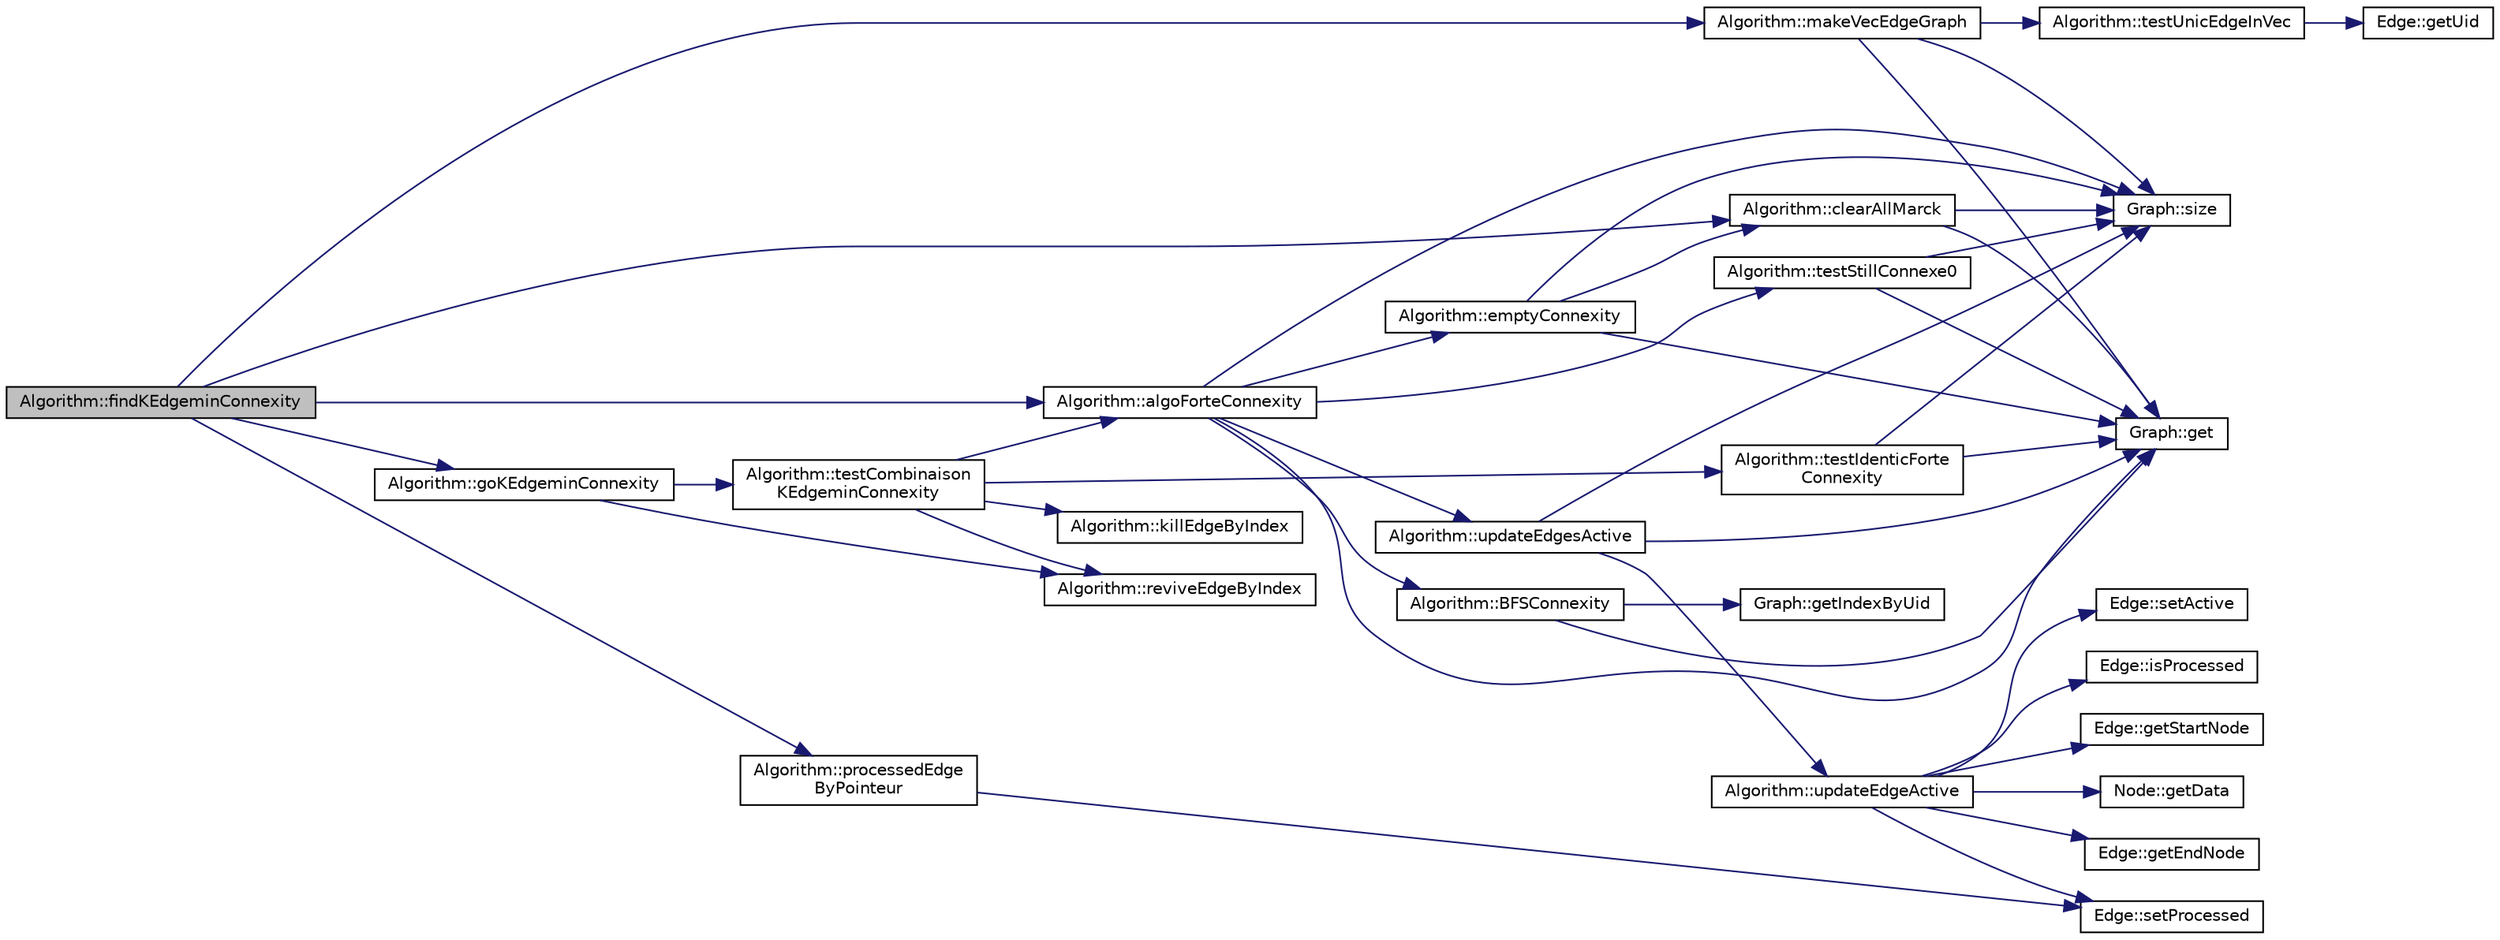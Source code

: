 digraph "Algorithm::findKEdgeminConnexity"
{
  edge [fontname="Helvetica",fontsize="10",labelfontname="Helvetica",labelfontsize="10"];
  node [fontname="Helvetica",fontsize="10",shape=record];
  rankdir="LR";
  Node57 [label="Algorithm::findKEdgeminConnexity",height=0.2,width=0.4,color="black", fillcolor="grey75", style="filled", fontcolor="black"];
  Node57 -> Node58 [color="midnightblue",fontsize="10",style="solid",fontname="Helvetica"];
  Node58 [label="Algorithm::clearAllMarck",height=0.2,width=0.4,color="black", fillcolor="white", style="filled",URL="$struct_algorithm.html#a86fac96d365d99c0a210f060a1daa67c"];
  Node58 -> Node59 [color="midnightblue",fontsize="10",style="solid",fontname="Helvetica"];
  Node59 [label="Graph::size",height=0.2,width=0.4,color="black", fillcolor="white", style="filled",URL="$class_graph.html#a6539d03f6d3f42042196f0f79455bdd8",tooltip="Size() "];
  Node58 -> Node60 [color="midnightblue",fontsize="10",style="solid",fontname="Helvetica"];
  Node60 [label="Graph::get",height=0.2,width=0.4,color="black", fillcolor="white", style="filled",URL="$class_graph.html#a78762961b8cf256a828c80cb7ec26021",tooltip="get "];
  Node57 -> Node61 [color="midnightblue",fontsize="10",style="solid",fontname="Helvetica"];
  Node61 [label="Algorithm::algoForteConnexity",height=0.2,width=0.4,color="black", fillcolor="white", style="filled",URL="$struct_algorithm.html#a7c4b5577dd51f39ebff598c5d01fd9d6"];
  Node61 -> Node59 [color="midnightblue",fontsize="10",style="solid",fontname="Helvetica"];
  Node61 -> Node60 [color="midnightblue",fontsize="10",style="solid",fontname="Helvetica"];
  Node61 -> Node62 [color="midnightblue",fontsize="10",style="solid",fontname="Helvetica"];
  Node62 [label="Algorithm::updateEdgesActive",height=0.2,width=0.4,color="black", fillcolor="white", style="filled",URL="$struct_algorithm.html#a75651c6f1997fa2db893b4b3d4a467d8"];
  Node62 -> Node59 [color="midnightblue",fontsize="10",style="solid",fontname="Helvetica"];
  Node62 -> Node60 [color="midnightblue",fontsize="10",style="solid",fontname="Helvetica"];
  Node62 -> Node63 [color="midnightblue",fontsize="10",style="solid",fontname="Helvetica"];
  Node63 [label="Algorithm::updateEdgeActive",height=0.2,width=0.4,color="black", fillcolor="white", style="filled",URL="$struct_algorithm.html#af2d2eace16e689391c4b11e205251657"];
  Node63 -> Node64 [color="midnightblue",fontsize="10",style="solid",fontname="Helvetica"];
  Node64 [label="Edge::getStartNode",height=0.2,width=0.4,color="black", fillcolor="white", style="filled",URL="$class_edge.html#aa83e468b6d797b013ab60fc43e6af8a6",tooltip="Getter Start Node. "];
  Node63 -> Node65 [color="midnightblue",fontsize="10",style="solid",fontname="Helvetica"];
  Node65 [label="Node::getData",height=0.2,width=0.4,color="black", fillcolor="white", style="filled",URL="$class_node.html#abdb083d1af1b62ee3f90f9996518f5cb",tooltip="Getter Data. "];
  Node63 -> Node66 [color="midnightblue",fontsize="10",style="solid",fontname="Helvetica"];
  Node66 [label="Edge::getEndNode",height=0.2,width=0.4,color="black", fillcolor="white", style="filled",URL="$class_edge.html#a03fa518cc47429dd74eb081ae004318b",tooltip="Getter End Node. "];
  Node63 -> Node67 [color="midnightblue",fontsize="10",style="solid",fontname="Helvetica"];
  Node67 [label="Edge::setActive",height=0.2,width=0.4,color="black", fillcolor="white", style="filled",URL="$class_edge.html#ad4b8227dc914a82c495812080e80b6dd",tooltip="Setter active. "];
  Node63 -> Node68 [color="midnightblue",fontsize="10",style="solid",fontname="Helvetica"];
  Node68 [label="Edge::isProcessed",height=0.2,width=0.4,color="black", fillcolor="white", style="filled",URL="$class_edge.html#a91b5c22287996d54ae90b1393d11e98c",tooltip="Getter processed. "];
  Node63 -> Node69 [color="midnightblue",fontsize="10",style="solid",fontname="Helvetica"];
  Node69 [label="Edge::setProcessed",height=0.2,width=0.4,color="black", fillcolor="white", style="filled",URL="$class_edge.html#a33bc7cc18ba5f4bea6ba562722d70192",tooltip="Setter processed. "];
  Node61 -> Node70 [color="midnightblue",fontsize="10",style="solid",fontname="Helvetica"];
  Node70 [label="Algorithm::testStillConnexe0",height=0.2,width=0.4,color="black", fillcolor="white", style="filled",URL="$struct_algorithm.html#afe508cd75cffaed44b891e17932b1ef8"];
  Node70 -> Node59 [color="midnightblue",fontsize="10",style="solid",fontname="Helvetica"];
  Node70 -> Node60 [color="midnightblue",fontsize="10",style="solid",fontname="Helvetica"];
  Node61 -> Node71 [color="midnightblue",fontsize="10",style="solid",fontname="Helvetica"];
  Node71 [label="Algorithm::BFSConnexity",height=0.2,width=0.4,color="black", fillcolor="white", style="filled",URL="$struct_algorithm.html#ab6992a48b0de3c2a9cdc638761e9e531"];
  Node71 -> Node60 [color="midnightblue",fontsize="10",style="solid",fontname="Helvetica"];
  Node71 -> Node72 [color="midnightblue",fontsize="10",style="solid",fontname="Helvetica"];
  Node72 [label="Graph::getIndexByUid",height=0.2,width=0.4,color="black", fillcolor="white", style="filled",URL="$class_graph.html#a2d8d8d9edb8a496d5c252132cdbbbc08",tooltip="getIndexByUid "];
  Node61 -> Node73 [color="midnightblue",fontsize="10",style="solid",fontname="Helvetica"];
  Node73 [label="Algorithm::emptyConnexity",height=0.2,width=0.4,color="black", fillcolor="white", style="filled",URL="$struct_algorithm.html#a363b2a9d18b83cf776182996ed9b1b91"];
  Node73 -> Node59 [color="midnightblue",fontsize="10",style="solid",fontname="Helvetica"];
  Node73 -> Node60 [color="midnightblue",fontsize="10",style="solid",fontname="Helvetica"];
  Node73 -> Node58 [color="midnightblue",fontsize="10",style="solid",fontname="Helvetica"];
  Node57 -> Node74 [color="midnightblue",fontsize="10",style="solid",fontname="Helvetica"];
  Node74 [label="Algorithm::makeVecEdgeGraph",height=0.2,width=0.4,color="black", fillcolor="white", style="filled",URL="$struct_algorithm.html#a0baa64983c2bc5762470691ec5911910"];
  Node74 -> Node59 [color="midnightblue",fontsize="10",style="solid",fontname="Helvetica"];
  Node74 -> Node60 [color="midnightblue",fontsize="10",style="solid",fontname="Helvetica"];
  Node74 -> Node75 [color="midnightblue",fontsize="10",style="solid",fontname="Helvetica"];
  Node75 [label="Algorithm::testUnicEdgeInVec",height=0.2,width=0.4,color="black", fillcolor="white", style="filled",URL="$struct_algorithm.html#a2f0d23d667515747f55fc21c359c2fb1"];
  Node75 -> Node76 [color="midnightblue",fontsize="10",style="solid",fontname="Helvetica"];
  Node76 [label="Edge::getUid",height=0.2,width=0.4,color="black", fillcolor="white", style="filled",URL="$class_edge.html#abf97244f7446b4192dfa1e87a156920d",tooltip="Getter UID. "];
  Node57 -> Node77 [color="midnightblue",fontsize="10",style="solid",fontname="Helvetica"];
  Node77 [label="Algorithm::goKEdgeminConnexity",height=0.2,width=0.4,color="black", fillcolor="white", style="filled",URL="$struct_algorithm.html#a1baf45c10fc672bea255be518c5c3173",tooltip="Algo/code retake from : https://stackoverflow.com/questions/12991758/creating-all-possible-k-combinat..."];
  Node77 -> Node78 [color="midnightblue",fontsize="10",style="solid",fontname="Helvetica"];
  Node78 [label="Algorithm::testCombinaison\lKEdgeminConnexity",height=0.2,width=0.4,color="black", fillcolor="white", style="filled",URL="$struct_algorithm.html#aaaeee5af188d63af75b53a434310a584",tooltip="Algo/code retake from : https://stackoverflow.com/questions/12991758/creating-all-possible-k-combinat..."];
  Node78 -> Node79 [color="midnightblue",fontsize="10",style="solid",fontname="Helvetica"];
  Node79 [label="Algorithm::killEdgeByIndex",height=0.2,width=0.4,color="black", fillcolor="white", style="filled",URL="$struct_algorithm.html#a4527b9ab55d27dcaf015181bb3e1b99a"];
  Node78 -> Node61 [color="midnightblue",fontsize="10",style="solid",fontname="Helvetica"];
  Node78 -> Node80 [color="midnightblue",fontsize="10",style="solid",fontname="Helvetica"];
  Node80 [label="Algorithm::testIdenticForte\lConnexity",height=0.2,width=0.4,color="black", fillcolor="white", style="filled",URL="$struct_algorithm.html#a0d7dc9d28bd602b2dbfa23bab74396c9"];
  Node80 -> Node59 [color="midnightblue",fontsize="10",style="solid",fontname="Helvetica"];
  Node80 -> Node60 [color="midnightblue",fontsize="10",style="solid",fontname="Helvetica"];
  Node78 -> Node81 [color="midnightblue",fontsize="10",style="solid",fontname="Helvetica"];
  Node81 [label="Algorithm::reviveEdgeByIndex",height=0.2,width=0.4,color="black", fillcolor="white", style="filled",URL="$struct_algorithm.html#a698172d74eea712bc92a75375a1de946"];
  Node77 -> Node81 [color="midnightblue",fontsize="10",style="solid",fontname="Helvetica"];
  Node57 -> Node82 [color="midnightblue",fontsize="10",style="solid",fontname="Helvetica"];
  Node82 [label="Algorithm::processedEdge\lByPointeur",height=0.2,width=0.4,color="black", fillcolor="white", style="filled",URL="$struct_algorithm.html#ad92c4d7081bf7851114a5f9b76b106bf"];
  Node82 -> Node69 [color="midnightblue",fontsize="10",style="solid",fontname="Helvetica"];
}
